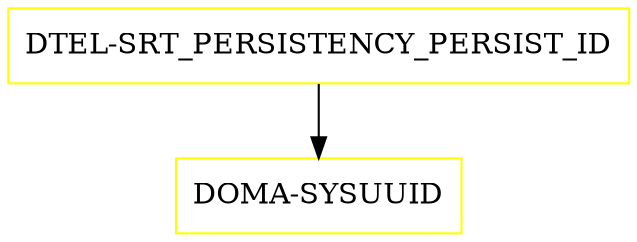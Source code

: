 digraph G {
  "DTEL-SRT_PERSISTENCY_PERSIST_ID" [shape=box,color=yellow];
  "DOMA-SYSUUID" [shape=box,color=yellow,URL="./DOMA_SYSUUID.html"];
  "DTEL-SRT_PERSISTENCY_PERSIST_ID" -> "DOMA-SYSUUID";
}
